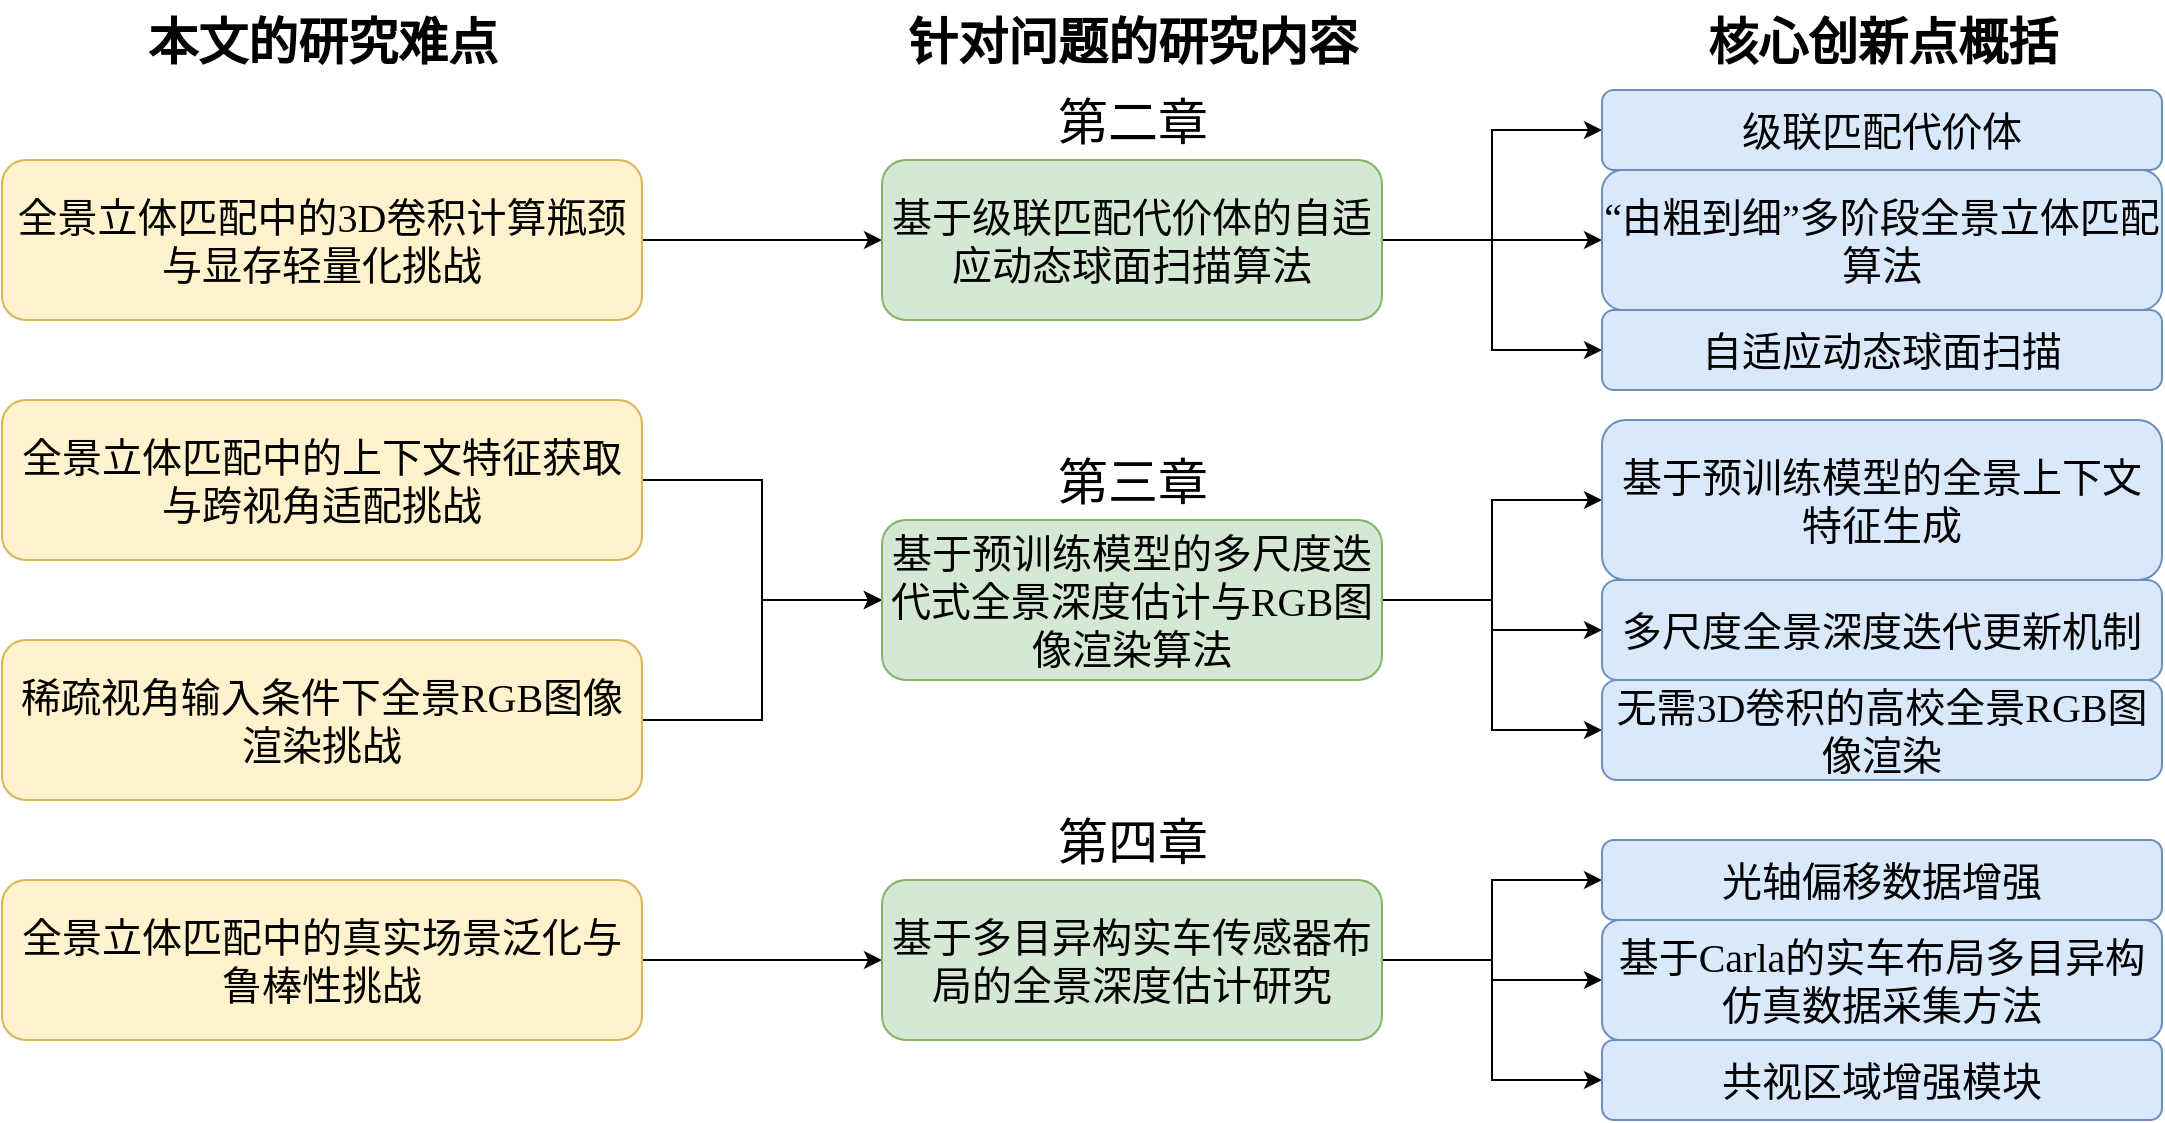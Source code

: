 <mxfile version="26.1.3">
  <diagram name="第 1 页" id="XAZtQITo-xtTh__EvjFM">
    <mxGraphModel dx="1783" dy="986" grid="1" gridSize="10" guides="1" tooltips="1" connect="1" arrows="1" fold="1" page="1" pageScale="1" pageWidth="1600" pageHeight="900" math="0" shadow="0">
      <root>
        <mxCell id="0" />
        <mxCell id="1" parent="0" />
        <mxCell id="RTbWOXcF7epCuZFrVSqs-9" style="edgeStyle=orthogonalEdgeStyle;rounded=0;orthogonalLoop=1;jettySize=auto;html=1;entryX=0;entryY=0.5;entryDx=0;entryDy=0;" edge="1" parent="1" source="RTbWOXcF7epCuZFrVSqs-1" target="RTbWOXcF7epCuZFrVSqs-7">
          <mxGeometry relative="1" as="geometry" />
        </mxCell>
        <mxCell id="RTbWOXcF7epCuZFrVSqs-1" value="全景立体匹配中的3D卷积计算瓶颈与显存轻量化挑战" style="rounded=1;whiteSpace=wrap;html=1;fillColor=#fff2cc;strokeColor=#d6b656;fontFamily=Times New Roman;fontSize=20;direction=west;" vertex="1" parent="1">
          <mxGeometry x="320" y="160" width="320" height="80" as="geometry" />
        </mxCell>
        <mxCell id="RTbWOXcF7epCuZFrVSqs-11" style="edgeStyle=orthogonalEdgeStyle;rounded=0;orthogonalLoop=1;jettySize=auto;html=1;exitX=0;exitY=0.5;exitDx=0;exitDy=0;entryX=0;entryY=0.5;entryDx=0;entryDy=0;" edge="1" parent="1" source="RTbWOXcF7epCuZFrVSqs-3" target="RTbWOXcF7epCuZFrVSqs-10">
          <mxGeometry relative="1" as="geometry" />
        </mxCell>
        <mxCell id="RTbWOXcF7epCuZFrVSqs-3" value="全景立体匹配中的上下文特征获取与跨视角适配挑战" style="rounded=1;whiteSpace=wrap;html=1;fillColor=#fff2cc;strokeColor=#d6b656;fontFamily=Times New Roman;fontSize=20;direction=west;" vertex="1" parent="1">
          <mxGeometry x="320" y="280" width="320" height="80" as="geometry" />
        </mxCell>
        <mxCell id="RTbWOXcF7epCuZFrVSqs-4" value="本文的研究难点" style="text;html=1;align=center;verticalAlign=middle;resizable=0;points=[];autosize=1;strokeColor=none;fillColor=none;fontSize=25;fontStyle=1" vertex="1" parent="1">
          <mxGeometry x="380" y="80" width="200" height="40" as="geometry" />
        </mxCell>
        <mxCell id="RTbWOXcF7epCuZFrVSqs-12" style="edgeStyle=orthogonalEdgeStyle;rounded=0;orthogonalLoop=1;jettySize=auto;html=1;exitX=0;exitY=0.5;exitDx=0;exitDy=0;" edge="1" parent="1" source="RTbWOXcF7epCuZFrVSqs-5" target="RTbWOXcF7epCuZFrVSqs-10">
          <mxGeometry relative="1" as="geometry" />
        </mxCell>
        <mxCell id="RTbWOXcF7epCuZFrVSqs-5" value="稀疏视角输入条件下全景RGB图像渲染挑战" style="rounded=1;whiteSpace=wrap;html=1;fillColor=#fff2cc;strokeColor=#d6b656;fontFamily=Times New Roman;fontSize=20;direction=west;" vertex="1" parent="1">
          <mxGeometry x="320" y="400" width="320" height="80" as="geometry" />
        </mxCell>
        <mxCell id="RTbWOXcF7epCuZFrVSqs-14" style="edgeStyle=orthogonalEdgeStyle;rounded=0;orthogonalLoop=1;jettySize=auto;html=1;entryX=0;entryY=0.5;entryDx=0;entryDy=0;" edge="1" parent="1" source="RTbWOXcF7epCuZFrVSqs-6" target="RTbWOXcF7epCuZFrVSqs-13">
          <mxGeometry relative="1" as="geometry" />
        </mxCell>
        <mxCell id="RTbWOXcF7epCuZFrVSqs-6" value="全景立体匹配中的真实场景泛化与鲁棒性挑战" style="rounded=1;whiteSpace=wrap;html=1;fillColor=#fff2cc;strokeColor=#d6b656;fontFamily=Times New Roman;fontSize=20;direction=west;" vertex="1" parent="1">
          <mxGeometry x="320" y="520" width="320" height="80" as="geometry" />
        </mxCell>
        <mxCell id="RTbWOXcF7epCuZFrVSqs-22" style="edgeStyle=orthogonalEdgeStyle;rounded=0;orthogonalLoop=1;jettySize=auto;html=1;exitX=1;exitY=0.5;exitDx=0;exitDy=0;entryX=0;entryY=0.5;entryDx=0;entryDy=0;" edge="1" parent="1" source="RTbWOXcF7epCuZFrVSqs-7" target="RTbWOXcF7epCuZFrVSqs-20">
          <mxGeometry relative="1" as="geometry" />
        </mxCell>
        <mxCell id="RTbWOXcF7epCuZFrVSqs-23" style="edgeStyle=orthogonalEdgeStyle;rounded=0;orthogonalLoop=1;jettySize=auto;html=1;entryX=0;entryY=0.5;entryDx=0;entryDy=0;" edge="1" parent="1" source="RTbWOXcF7epCuZFrVSqs-7" target="RTbWOXcF7epCuZFrVSqs-21">
          <mxGeometry relative="1" as="geometry" />
        </mxCell>
        <mxCell id="RTbWOXcF7epCuZFrVSqs-40" style="edgeStyle=orthogonalEdgeStyle;rounded=0;orthogonalLoop=1;jettySize=auto;html=1;exitX=1;exitY=0.5;exitDx=0;exitDy=0;entryX=0;entryY=0.5;entryDx=0;entryDy=0;" edge="1" parent="1" source="RTbWOXcF7epCuZFrVSqs-7" target="RTbWOXcF7epCuZFrVSqs-39">
          <mxGeometry relative="1" as="geometry" />
        </mxCell>
        <mxCell id="RTbWOXcF7epCuZFrVSqs-7" value="基于级联匹配代价体的自适应动态球面扫描算法" style="rounded=1;whiteSpace=wrap;html=1;fillColor=#d5e8d4;strokeColor=#82b366;fontSize=20;fontFamily=Times New Roman;" vertex="1" parent="1">
          <mxGeometry x="760" y="160" width="250" height="80" as="geometry" />
        </mxCell>
        <mxCell id="RTbWOXcF7epCuZFrVSqs-8" value="针对问题的研究内容" style="text;html=1;align=center;verticalAlign=middle;resizable=0;points=[];autosize=1;strokeColor=none;fillColor=none;fontSize=25;fontStyle=1" vertex="1" parent="1">
          <mxGeometry x="760" y="80" width="250" height="40" as="geometry" />
        </mxCell>
        <mxCell id="RTbWOXcF7epCuZFrVSqs-26" style="edgeStyle=orthogonalEdgeStyle;rounded=0;orthogonalLoop=1;jettySize=auto;html=1;exitX=1;exitY=0.5;exitDx=0;exitDy=0;entryX=0;entryY=0.5;entryDx=0;entryDy=0;" edge="1" parent="1" source="RTbWOXcF7epCuZFrVSqs-10" target="RTbWOXcF7epCuZFrVSqs-24">
          <mxGeometry relative="1" as="geometry" />
        </mxCell>
        <mxCell id="RTbWOXcF7epCuZFrVSqs-27" style="edgeStyle=orthogonalEdgeStyle;rounded=0;orthogonalLoop=1;jettySize=auto;html=1;entryX=0;entryY=0.5;entryDx=0;entryDy=0;" edge="1" parent="1" source="RTbWOXcF7epCuZFrVSqs-10" target="RTbWOXcF7epCuZFrVSqs-25">
          <mxGeometry relative="1" as="geometry" />
        </mxCell>
        <mxCell id="RTbWOXcF7epCuZFrVSqs-31" style="edgeStyle=orthogonalEdgeStyle;rounded=0;orthogonalLoop=1;jettySize=auto;html=1;entryX=0;entryY=0.5;entryDx=0;entryDy=0;" edge="1" parent="1" source="RTbWOXcF7epCuZFrVSqs-10" target="RTbWOXcF7epCuZFrVSqs-29">
          <mxGeometry relative="1" as="geometry" />
        </mxCell>
        <mxCell id="RTbWOXcF7epCuZFrVSqs-10" value="基于预训练模型的多尺度迭代式全景深度估计与RGB图像渲染算法" style="rounded=1;whiteSpace=wrap;html=1;fillColor=#d5e8d4;strokeColor=#82b366;fontSize=20;fontFamily=Times New Roman;" vertex="1" parent="1">
          <mxGeometry x="760" y="340" width="250" height="80" as="geometry" />
        </mxCell>
        <mxCell id="RTbWOXcF7epCuZFrVSqs-34" style="edgeStyle=orthogonalEdgeStyle;rounded=0;orthogonalLoop=1;jettySize=auto;html=1;entryX=0;entryY=0.5;entryDx=0;entryDy=0;" edge="1" parent="1" source="RTbWOXcF7epCuZFrVSqs-13" target="RTbWOXcF7epCuZFrVSqs-32">
          <mxGeometry relative="1" as="geometry" />
        </mxCell>
        <mxCell id="RTbWOXcF7epCuZFrVSqs-36" style="edgeStyle=orthogonalEdgeStyle;rounded=0;orthogonalLoop=1;jettySize=auto;html=1;entryX=0;entryY=0.5;entryDx=0;entryDy=0;" edge="1" parent="1" source="RTbWOXcF7epCuZFrVSqs-13" target="RTbWOXcF7epCuZFrVSqs-35">
          <mxGeometry relative="1" as="geometry" />
        </mxCell>
        <mxCell id="RTbWOXcF7epCuZFrVSqs-37" style="edgeStyle=orthogonalEdgeStyle;rounded=0;orthogonalLoop=1;jettySize=auto;html=1;entryX=0;entryY=0.5;entryDx=0;entryDy=0;" edge="1" parent="1" source="RTbWOXcF7epCuZFrVSqs-13" target="RTbWOXcF7epCuZFrVSqs-33">
          <mxGeometry relative="1" as="geometry" />
        </mxCell>
        <mxCell id="RTbWOXcF7epCuZFrVSqs-13" value="基于多目异构实车传感器布局的全景深度估计研究" style="rounded=1;whiteSpace=wrap;html=1;fillColor=#d5e8d4;strokeColor=#82b366;fontSize=20;fontFamily=Times New Roman;" vertex="1" parent="1">
          <mxGeometry x="760" y="520" width="250" height="80" as="geometry" />
        </mxCell>
        <mxCell id="RTbWOXcF7epCuZFrVSqs-15" value="核心创新点概括" style="text;html=1;align=center;verticalAlign=middle;resizable=0;points=[];autosize=1;strokeColor=none;fillColor=none;fontSize=25;fontStyle=1" vertex="1" parent="1">
          <mxGeometry x="1160" y="80" width="200" height="40" as="geometry" />
        </mxCell>
        <mxCell id="RTbWOXcF7epCuZFrVSqs-16" value="第二章" style="text;html=1;align=center;verticalAlign=middle;resizable=0;points=[];autosize=1;strokeColor=none;fillColor=none;fontSize=25;" vertex="1" parent="1">
          <mxGeometry x="835" y="120" width="100" height="40" as="geometry" />
        </mxCell>
        <mxCell id="RTbWOXcF7epCuZFrVSqs-17" value="第三章" style="text;html=1;align=center;verticalAlign=middle;resizable=0;points=[];autosize=1;strokeColor=none;fillColor=none;fontSize=25;" vertex="1" parent="1">
          <mxGeometry x="835" y="300" width="100" height="40" as="geometry" />
        </mxCell>
        <mxCell id="RTbWOXcF7epCuZFrVSqs-18" value="第四章" style="text;html=1;align=center;verticalAlign=middle;resizable=0;points=[];autosize=1;strokeColor=none;fillColor=none;fontSize=25;" vertex="1" parent="1">
          <mxGeometry x="835" y="480" width="100" height="40" as="geometry" />
        </mxCell>
        <mxCell id="RTbWOXcF7epCuZFrVSqs-20" value="级联匹配代价体" style="rounded=1;whiteSpace=wrap;html=1;fillColor=#dae8fc;strokeColor=#6c8ebf;fontSize=20;fontFamily=Times New Roman;" vertex="1" parent="1">
          <mxGeometry x="1120" y="125" width="280" height="40" as="geometry" />
        </mxCell>
        <mxCell id="RTbWOXcF7epCuZFrVSqs-21" value="自适应动态球面扫描" style="rounded=1;whiteSpace=wrap;html=1;fillColor=#dae8fc;strokeColor=#6c8ebf;fontSize=20;fontFamily=Times New Roman;" vertex="1" parent="1">
          <mxGeometry x="1120" y="235" width="280" height="40" as="geometry" />
        </mxCell>
        <mxCell id="RTbWOXcF7epCuZFrVSqs-24" value="基于预训练模型的全景上下文特征生成" style="rounded=1;whiteSpace=wrap;html=1;fillColor=#dae8fc;strokeColor=#6c8ebf;fontSize=20;fontFamily=Times New Roman;" vertex="1" parent="1">
          <mxGeometry x="1120" y="290" width="280" height="80" as="geometry" />
        </mxCell>
        <mxCell id="RTbWOXcF7epCuZFrVSqs-25" value="多尺度全景深度迭代更新机制" style="rounded=1;whiteSpace=wrap;html=1;fillColor=#dae8fc;strokeColor=#6c8ebf;fontSize=20;fontFamily=Times New Roman;" vertex="1" parent="1">
          <mxGeometry x="1120" y="370" width="280" height="50" as="geometry" />
        </mxCell>
        <mxCell id="RTbWOXcF7epCuZFrVSqs-29" value="无需3D卷积的高校全景RGB图像渲染" style="rounded=1;whiteSpace=wrap;html=1;fillColor=#dae8fc;strokeColor=#6c8ebf;fontSize=20;fontFamily=Times New Roman;" vertex="1" parent="1">
          <mxGeometry x="1120" y="420" width="280" height="50" as="geometry" />
        </mxCell>
        <mxCell id="RTbWOXcF7epCuZFrVSqs-32" value="光轴偏移数据增强" style="rounded=1;whiteSpace=wrap;html=1;fillColor=#dae8fc;strokeColor=#6c8ebf;fontSize=20;fontFamily=Times New Roman;" vertex="1" parent="1">
          <mxGeometry x="1120" y="500" width="280" height="40" as="geometry" />
        </mxCell>
        <mxCell id="RTbWOXcF7epCuZFrVSqs-33" value="共视区域增强模块" style="rounded=1;whiteSpace=wrap;html=1;fillColor=#dae8fc;strokeColor=#6c8ebf;fontSize=20;fontFamily=Times New Roman;" vertex="1" parent="1">
          <mxGeometry x="1120" y="600" width="280" height="40" as="geometry" />
        </mxCell>
        <mxCell id="RTbWOXcF7epCuZFrVSqs-35" value="基于Carla的实车布局多目异构仿真数据采集方法" style="rounded=1;whiteSpace=wrap;html=1;fillColor=#dae8fc;strokeColor=#6c8ebf;fontSize=20;fontFamily=Times New Roman;" vertex="1" parent="1">
          <mxGeometry x="1120" y="540" width="280" height="60" as="geometry" />
        </mxCell>
        <mxCell id="RTbWOXcF7epCuZFrVSqs-39" value="“由粗到细”多阶段全景立体匹配算法" style="rounded=1;whiteSpace=wrap;html=1;fillColor=#dae8fc;strokeColor=#6c8ebf;fontSize=20;fontFamily=Times New Roman;" vertex="1" parent="1">
          <mxGeometry x="1120" y="165" width="280" height="70" as="geometry" />
        </mxCell>
      </root>
    </mxGraphModel>
  </diagram>
</mxfile>
